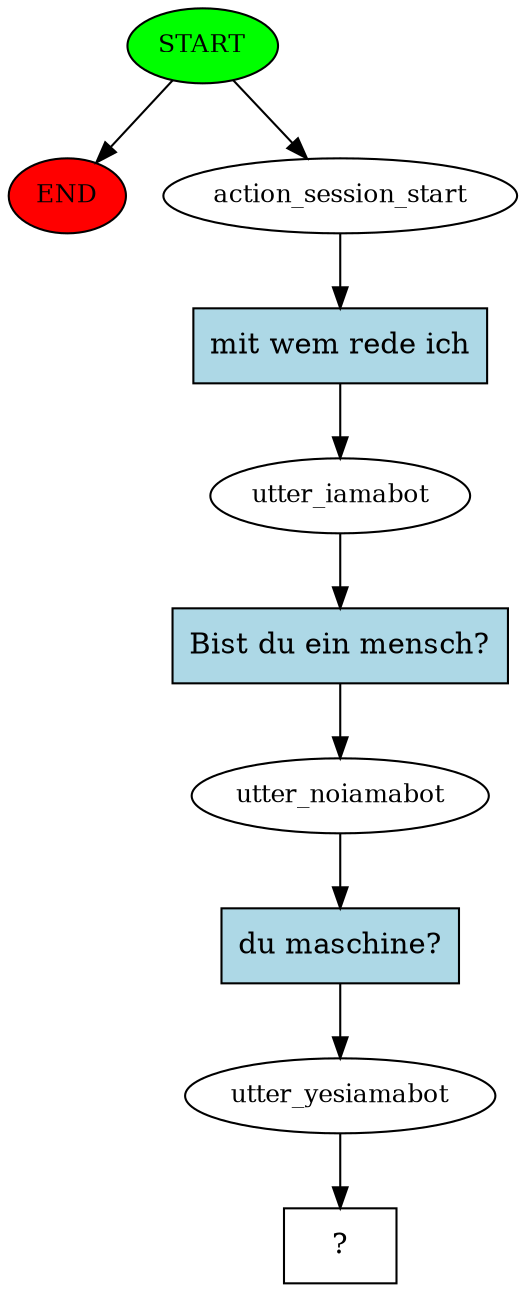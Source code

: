 digraph  {
0 [class="start active", fillcolor=green, fontsize=12, label=START, style=filled];
"-1" [class=end, fillcolor=red, fontsize=12, label=END, style=filled];
1 [class=active, fontsize=12, label=action_session_start];
2 [class=active, fontsize=12, label=utter_iamabot];
3 [class=active, fontsize=12, label=utter_noiamabot];
4 [class=active, fontsize=12, label=utter_yesiamabot];
5 [class="intent dashed active", label="  ?  ", shape=rect];
6 [class="intent active", fillcolor=lightblue, label="mit wem rede ich", shape=rect, style=filled];
7 [class="intent active", fillcolor=lightblue, label="Bist du ein mensch?", shape=rect, style=filled];
8 [class="intent active", fillcolor=lightblue, label="du maschine?", shape=rect, style=filled];
0 -> "-1"  [class="", key=NONE, label=""];
0 -> 1  [class=active, key=NONE, label=""];
1 -> 6  [class=active, key=0];
2 -> 7  [class=active, key=0];
3 -> 8  [class=active, key=0];
4 -> 5  [class=active, key=NONE, label=""];
6 -> 2  [class=active, key=0];
7 -> 3  [class=active, key=0];
8 -> 4  [class=active, key=0];
}
